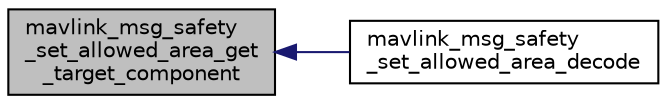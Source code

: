 digraph "mavlink_msg_safety_set_allowed_area_get_target_component"
{
 // INTERACTIVE_SVG=YES
  edge [fontname="Helvetica",fontsize="10",labelfontname="Helvetica",labelfontsize="10"];
  node [fontname="Helvetica",fontsize="10",shape=record];
  rankdir="LR";
  Node1 [label="mavlink_msg_safety\l_set_allowed_area_get\l_target_component",height=0.2,width=0.4,color="black", fillcolor="grey75", style="filled" fontcolor="black"];
  Node1 -> Node2 [dir="back",color="midnightblue",fontsize="10",style="solid",fontname="Helvetica"];
  Node2 [label="mavlink_msg_safety\l_set_allowed_area_decode",height=0.2,width=0.4,color="black", fillcolor="white", style="filled",URL="$v1_80_2common_2mavlink__msg__safety__set__allowed__area_8h.html#a34ca7293aaf04fa288a6655dabfaf8e4",tooltip="Decode a safety_set_allowed_area message into a struct. "];
}

